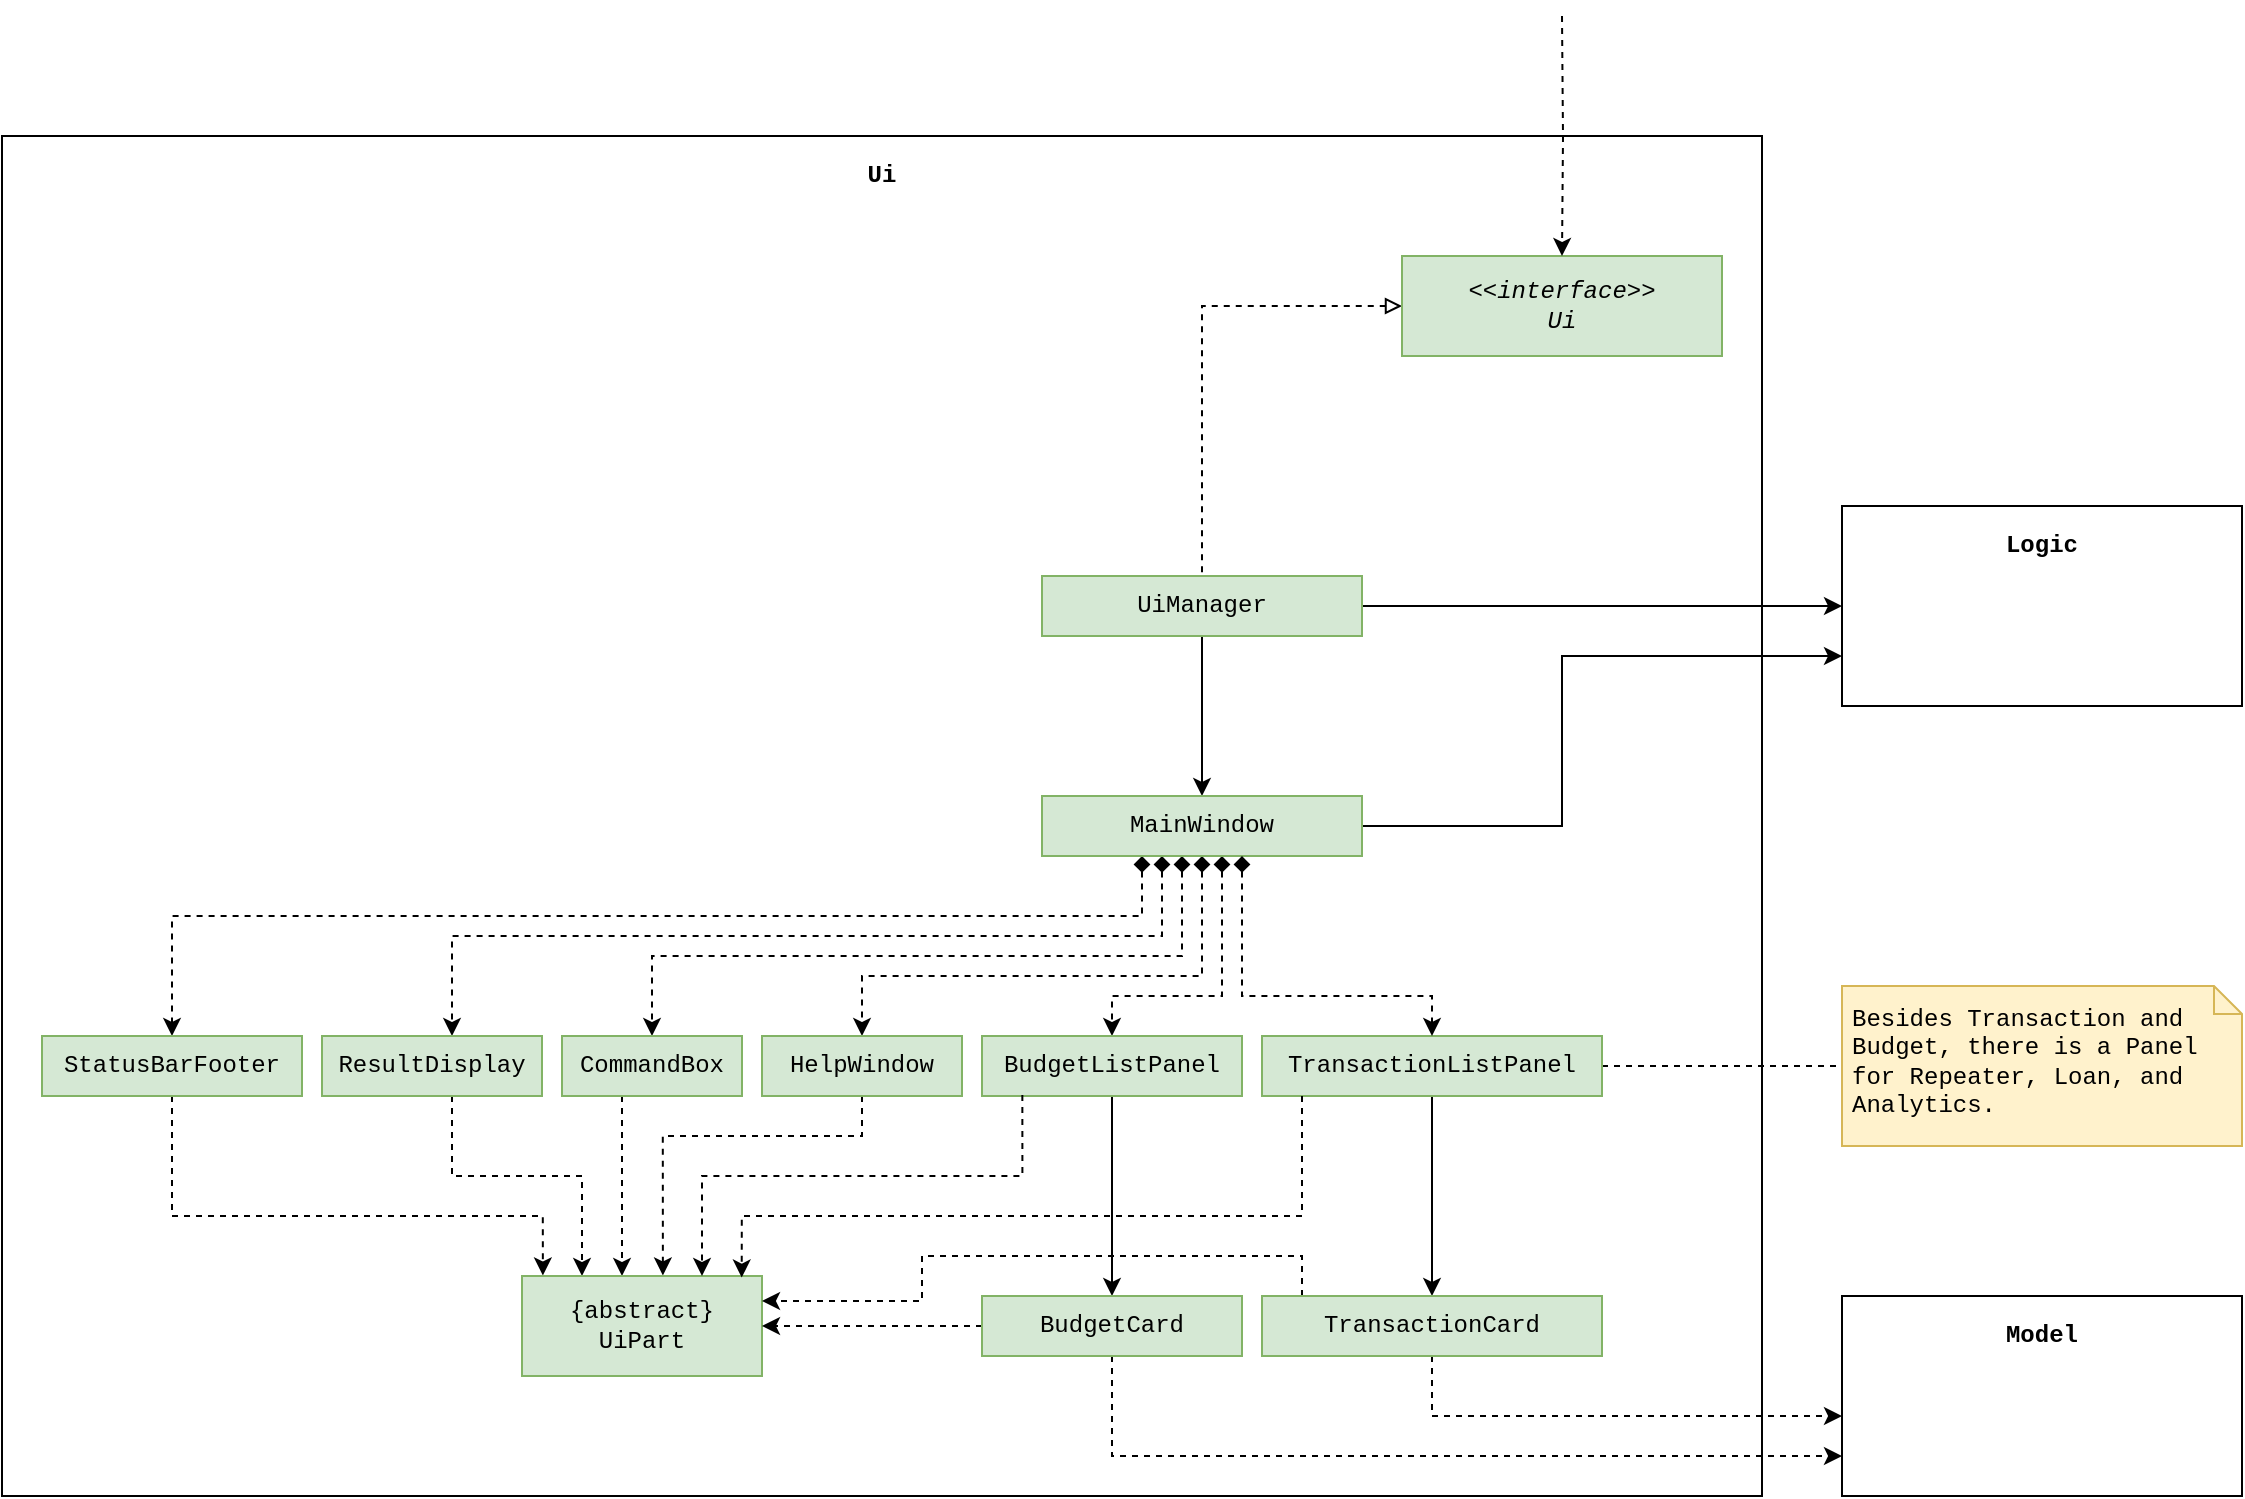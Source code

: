 <mxfile version="12.1.3" type="google" pages="1"><diagram name="Page-1" id="b5b7bab2-c9e2-2cf4-8b2a-24fd1a2a6d21"><mxGraphModel dx="1251" dy="740" grid="1" gridSize="10" guides="1" tooltips="1" connect="1" arrows="1" fold="1" page="1" pageScale="1" pageWidth="827" pageHeight="1169" background="#ffffff" math="0" shadow="0"><root><mxCell id="0"/><mxCell id="1" parent="0"/><mxCell id="HpN2ochw1OF3YIQpeDBz-59" value="" style="rounded=0;whiteSpace=wrap;html=1;fontFamily=Courier New;fillColor=none;" parent="1" vertex="1"><mxGeometry x="20" y="100" width="880" height="680" as="geometry"/></mxCell><mxCell id="HpN2ochw1OF3YIQpeDBz-2" value="Ui" style="text;html=1;strokeColor=none;fillColor=none;align=center;verticalAlign=middle;whiteSpace=wrap;rounded=0;fontStyle=1;fontFamily=Courier New;" parent="1" vertex="1"><mxGeometry x="440" y="110" width="40" height="20" as="geometry"/></mxCell><mxCell id="HpN2ochw1OF3YIQpeDBz-40" style="edgeStyle=orthogonalEdgeStyle;rounded=0;orthogonalLoop=1;jettySize=auto;html=1;dashed=1;startArrow=block;startFill=0;endArrow=none;endFill=0;strokeWidth=1;fontFamily=Courier New;" parent="1" source="HpN2ochw1OF3YIQpeDBz-4" target="HpN2ochw1OF3YIQpeDBz-6" edge="1"><mxGeometry relative="1" as="geometry"/></mxCell><mxCell id="HpN2ochw1OF3YIQpeDBz-4" value="&lt;div&gt;&lt;i&gt;&amp;lt;&amp;lt;interface&amp;gt;&amp;gt;&lt;/i&gt;&lt;/div&gt;&lt;div&gt;&lt;i&gt;Ui&lt;br&gt;&lt;/i&gt;&lt;/div&gt;" style="rounded=0;whiteSpace=wrap;html=1;fillColor=#d5e8d4;strokeColor=#82b366;fontFamily=Courier New;" parent="1" vertex="1"><mxGeometry x="720" y="160" width="160" height="50" as="geometry"/></mxCell><mxCell id="r03jo_bx--IlwOOlz5eJ-1" style="edgeStyle=orthogonalEdgeStyle;rounded=0;orthogonalLoop=1;jettySize=auto;html=1;entryX=0;entryY=0.5;entryDx=0;entryDy=0;" edge="1" parent="1" source="HpN2ochw1OF3YIQpeDBz-6" target="HpN2ochw1OF3YIQpeDBz-107"><mxGeometry relative="1" as="geometry"/></mxCell><mxCell id="r03jo_bx--IlwOOlz5eJ-2" style="edgeStyle=orthogonalEdgeStyle;rounded=0;orthogonalLoop=1;jettySize=auto;html=1;" edge="1" parent="1" source="HpN2ochw1OF3YIQpeDBz-6" target="HpN2ochw1OF3YIQpeDBz-12"><mxGeometry relative="1" as="geometry"/></mxCell><mxCell id="HpN2ochw1OF3YIQpeDBz-6" value="UiManager" style="rounded=0;whiteSpace=wrap;html=1;fillColor=#d5e8d4;strokeColor=#82b366;fontFamily=Courier New;" parent="1" vertex="1"><mxGeometry x="540" y="320" width="160" height="30" as="geometry"/></mxCell><mxCell id="HpN2ochw1OF3YIQpeDBz-49" style="rounded=0;orthogonalLoop=1;jettySize=auto;html=1;entryX=0.5;entryY=0;entryDx=0;entryDy=0;dashed=1;startArrow=diamond;startFill=1;endArrow=classic;endFill=1;strokeWidth=1;fontFamily=Courier New;edgeStyle=orthogonalEdgeStyle;" parent="1" source="HpN2ochw1OF3YIQpeDBz-12" target="HpN2ochw1OF3YIQpeDBz-13" edge="1"><mxGeometry relative="1" as="geometry"><Array as="points"><mxPoint x="590" y="490"/><mxPoint x="105" y="490"/></Array></mxGeometry></mxCell><mxCell id="HpN2ochw1OF3YIQpeDBz-50" style="rounded=0;orthogonalLoop=1;jettySize=auto;html=1;dashed=1;startArrow=diamond;startFill=1;endArrow=classic;endFill=1;strokeWidth=1;fontFamily=Courier New;edgeStyle=orthogonalEdgeStyle;" parent="1" source="HpN2ochw1OF3YIQpeDBz-12" target="HpN2ochw1OF3YIQpeDBz-15" edge="1"><mxGeometry relative="1" as="geometry"><Array as="points"><mxPoint x="600" y="500"/><mxPoint x="245" y="500"/></Array></mxGeometry></mxCell><mxCell id="HpN2ochw1OF3YIQpeDBz-52" style="rounded=0;orthogonalLoop=1;jettySize=auto;html=1;dashed=1;startArrow=diamond;startFill=1;endArrow=classic;endFill=1;strokeWidth=1;fontFamily=Courier New;strokeColor=#000000;edgeStyle=orthogonalEdgeStyle;" parent="1" source="HpN2ochw1OF3YIQpeDBz-12" target="HpN2ochw1OF3YIQpeDBz-16" edge="1"><mxGeometry relative="1" as="geometry"><Array as="points"><mxPoint x="610" y="510"/><mxPoint x="345" y="510"/></Array></mxGeometry></mxCell><mxCell id="HpN2ochw1OF3YIQpeDBz-53" style="rounded=0;orthogonalLoop=1;jettySize=auto;html=1;dashed=1;startArrow=diamond;startFill=1;endArrow=classic;endFill=1;strokeWidth=1;fontFamily=Courier New;edgeStyle=orthogonalEdgeStyle;" parent="1" source="HpN2ochw1OF3YIQpeDBz-12" target="HpN2ochw1OF3YIQpeDBz-17" edge="1"><mxGeometry relative="1" as="geometry"><Array as="points"><mxPoint x="620" y="520"/><mxPoint x="450" y="520"/></Array></mxGeometry></mxCell><mxCell id="r03jo_bx--IlwOOlz5eJ-3" style="edgeStyle=orthogonalEdgeStyle;rounded=0;orthogonalLoop=1;jettySize=auto;html=1;entryX=0;entryY=0.75;entryDx=0;entryDy=0;" edge="1" parent="1" source="HpN2ochw1OF3YIQpeDBz-12" target="HpN2ochw1OF3YIQpeDBz-107"><mxGeometry relative="1" as="geometry"><Array as="points"><mxPoint x="800" y="445"/><mxPoint x="800" y="360"/></Array></mxGeometry></mxCell><mxCell id="r03jo_bx--IlwOOlz5eJ-10" style="edgeStyle=orthogonalEdgeStyle;rounded=0;orthogonalLoop=1;jettySize=auto;html=1;startArrow=diamond;startFill=1;endArrow=classic;endFill=1;dashed=1;" edge="1" parent="1" source="HpN2ochw1OF3YIQpeDBz-12" target="r03jo_bx--IlwOOlz5eJ-7"><mxGeometry relative="1" as="geometry"><Array as="points"><mxPoint x="630" y="530"/><mxPoint x="575" y="530"/></Array></mxGeometry></mxCell><mxCell id="HpN2ochw1OF3YIQpeDBz-12" value="MainWindow" style="rounded=0;whiteSpace=wrap;html=1;fillColor=#d5e8d4;strokeColor=#82b366;fontFamily=Courier New;" parent="1" vertex="1"><mxGeometry x="540" y="430" width="160" height="30" as="geometry"/></mxCell><mxCell id="HpN2ochw1OF3YIQpeDBz-55" style="rounded=0;orthogonalLoop=1;jettySize=auto;html=1;dashed=1;startArrow=none;startFill=0;endArrow=classic;endFill=1;strokeWidth=1;fontFamily=Courier New;edgeStyle=orthogonalEdgeStyle;entryX=0.087;entryY=-0.005;entryDx=0;entryDy=0;entryPerimeter=0;" parent="1" source="HpN2ochw1OF3YIQpeDBz-13" target="HpN2ochw1OF3YIQpeDBz-20" edge="1"><mxGeometry relative="1" as="geometry"><Array as="points"><mxPoint x="105" y="640"/><mxPoint x="290" y="640"/></Array><mxPoint x="290" y="669" as="targetPoint"/></mxGeometry></mxCell><mxCell id="HpN2ochw1OF3YIQpeDBz-13" value="StatusBarFooter" style="rounded=0;whiteSpace=wrap;html=1;fillColor=#d5e8d4;strokeColor=#82b366;fontFamily=Courier New;" parent="1" vertex="1"><mxGeometry x="40" y="550" width="130" height="30" as="geometry"/></mxCell><mxCell id="HpN2ochw1OF3YIQpeDBz-57" style="edgeStyle=orthogonalEdgeStyle;rounded=0;orthogonalLoop=1;jettySize=auto;html=1;dashed=1;startArrow=none;startFill=0;endArrow=classic;endFill=1;strokeColor=#000000;strokeWidth=1;fontFamily=Courier New;entryX=0.25;entryY=0;entryDx=0;entryDy=0;" parent="1" source="HpN2ochw1OF3YIQpeDBz-15" target="HpN2ochw1OF3YIQpeDBz-20" edge="1"><mxGeometry relative="1" as="geometry"><Array as="points"><mxPoint x="245" y="620"/><mxPoint x="310" y="620"/></Array><mxPoint x="310" y="669" as="targetPoint"/></mxGeometry></mxCell><mxCell id="HpN2ochw1OF3YIQpeDBz-15" value="ResultDisplay" style="rounded=0;whiteSpace=wrap;html=1;fillColor=#d5e8d4;strokeColor=#82b366;fontFamily=Courier New;" parent="1" vertex="1"><mxGeometry x="180" y="550" width="110" height="30" as="geometry"/></mxCell><mxCell id="r03jo_bx--IlwOOlz5eJ-6" style="edgeStyle=orthogonalEdgeStyle;rounded=0;orthogonalLoop=1;jettySize=auto;html=1;startArrow=none;startFill=0;dashed=1;" edge="1" parent="1" source="HpN2ochw1OF3YIQpeDBz-16"><mxGeometry relative="1" as="geometry"><mxPoint x="330" y="670" as="targetPoint"/><Array as="points"><mxPoint x="330" y="670"/></Array></mxGeometry></mxCell><mxCell id="HpN2ochw1OF3YIQpeDBz-16" value="CommandBox" style="rounded=0;whiteSpace=wrap;html=1;fillColor=#d5e8d4;strokeColor=#82b366;fontFamily=Courier New;" parent="1" vertex="1"><mxGeometry x="300" y="550" width="90" height="30" as="geometry"/></mxCell><mxCell id="HpN2ochw1OF3YIQpeDBz-58" style="edgeStyle=orthogonalEdgeStyle;rounded=0;orthogonalLoop=1;jettySize=auto;html=1;dashed=1;startArrow=none;startFill=0;endArrow=classic;endFill=1;strokeColor=#000000;strokeWidth=1;fontFamily=Courier New;entryX=0.587;entryY=-0.005;entryDx=0;entryDy=0;entryPerimeter=0;" parent="1" source="HpN2ochw1OF3YIQpeDBz-17" target="HpN2ochw1OF3YIQpeDBz-20" edge="1"><mxGeometry relative="1" as="geometry"><Array as="points"><mxPoint x="450" y="600"/><mxPoint x="350" y="600"/></Array><mxPoint x="350" y="669" as="targetPoint"/></mxGeometry></mxCell><mxCell id="HpN2ochw1OF3YIQpeDBz-17" value="HelpWindow" style="rounded=0;whiteSpace=wrap;html=1;fillColor=#d5e8d4;strokeColor=#82b366;fontFamily=Courier New;" parent="1" vertex="1"><mxGeometry x="400" y="550" width="100" height="30" as="geometry"/></mxCell><mxCell id="HpN2ochw1OF3YIQpeDBz-20" value="{abstract}&lt;br&gt;&lt;div&gt;UiPart&lt;/div&gt;" style="rounded=0;whiteSpace=wrap;html=1;fillColor=#d5e8d4;strokeColor=#82b366;fontFamily=Courier New;" parent="1" vertex="1"><mxGeometry x="280" y="670" width="120" height="50" as="geometry"/></mxCell><mxCell id="HpN2ochw1OF3YIQpeDBz-28" value="" style="edgeStyle=orthogonalEdgeStyle;rounded=0;orthogonalLoop=1;jettySize=auto;html=1;dashed=1;startArrow=none;startFill=0;endArrow=classic;endFill=1;fontFamily=Courier New;" parent="1" target="HpN2ochw1OF3YIQpeDBz-4" edge="1"><mxGeometry relative="1" as="geometry"><mxPoint x="800" y="40" as="sourcePoint"/></mxGeometry></mxCell><mxCell id="HpN2ochw1OF3YIQpeDBz-107" value="" style="rounded=0;whiteSpace=wrap;html=1;fontFamily=Courier New;fillColor=none;" parent="1" vertex="1"><mxGeometry x="940" y="285" width="200" height="100" as="geometry"/></mxCell><mxCell id="HpN2ochw1OF3YIQpeDBz-108" value="Logic" style="text;html=1;strokeColor=none;fillColor=none;align=center;verticalAlign=middle;whiteSpace=wrap;rounded=0;fontStyle=1;fontFamily=Courier New;" parent="1" vertex="1"><mxGeometry x="995" y="295" width="90" height="20" as="geometry"/></mxCell><mxCell id="r03jo_bx--IlwOOlz5eJ-9" style="edgeStyle=orthogonalEdgeStyle;rounded=0;orthogonalLoop=1;jettySize=auto;html=1;startArrow=none;startFill=0;endArrow=classic;endFill=1;" edge="1" parent="1" source="r03jo_bx--IlwOOlz5eJ-7" target="r03jo_bx--IlwOOlz5eJ-8"><mxGeometry relative="1" as="geometry"/></mxCell><mxCell id="r03jo_bx--IlwOOlz5eJ-7" value="BudgetListPanel" style="rounded=0;whiteSpace=wrap;html=1;fillColor=#d5e8d4;strokeColor=#82b366;fontFamily=Courier New;" vertex="1" parent="1"><mxGeometry x="510" y="550" width="130" height="30" as="geometry"/></mxCell><mxCell id="r03jo_bx--IlwOOlz5eJ-20" style="edgeStyle=orthogonalEdgeStyle;rounded=0;orthogonalLoop=1;jettySize=auto;html=1;startArrow=none;startFill=0;endArrow=classic;endFill=1;dashed=1;" edge="1" parent="1" source="r03jo_bx--IlwOOlz5eJ-8" target="r03jo_bx--IlwOOlz5eJ-17"><mxGeometry relative="1" as="geometry"><Array as="points"><mxPoint x="575" y="760"/></Array></mxGeometry></mxCell><mxCell id="r03jo_bx--IlwOOlz5eJ-27" style="edgeStyle=orthogonalEdgeStyle;rounded=0;orthogonalLoop=1;jettySize=auto;html=1;entryX=1;entryY=0.5;entryDx=0;entryDy=0;dashed=1;startArrow=none;startFill=0;endArrow=classic;endFill=1;" edge="1" parent="1" source="r03jo_bx--IlwOOlz5eJ-8" target="HpN2ochw1OF3YIQpeDBz-20"><mxGeometry relative="1" as="geometry"/></mxCell><mxCell id="r03jo_bx--IlwOOlz5eJ-8" value="BudgetCard" style="rounded=0;whiteSpace=wrap;html=1;fillColor=#d5e8d4;strokeColor=#82b366;fontFamily=Courier New;" vertex="1" parent="1"><mxGeometry x="510" y="680" width="130" height="30" as="geometry"/></mxCell><mxCell id="r03jo_bx--IlwOOlz5eJ-15" style="edgeStyle=orthogonalEdgeStyle;rounded=0;orthogonalLoop=1;jettySize=auto;html=1;startArrow=none;startFill=0;endArrow=classic;endFill=1;" edge="1" parent="1" source="r03jo_bx--IlwOOlz5eJ-11" target="r03jo_bx--IlwOOlz5eJ-14"><mxGeometry relative="1" as="geometry"/></mxCell><mxCell id="r03jo_bx--IlwOOlz5eJ-30" style="edgeStyle=orthogonalEdgeStyle;rounded=0;orthogonalLoop=1;jettySize=auto;html=1;exitX=1;exitY=0.5;exitDx=0;exitDy=0;entryX=0;entryY=0.5;entryDx=0;entryDy=0;entryPerimeter=0;dashed=1;startArrow=none;startFill=0;endArrow=none;endFill=0;" edge="1" parent="1" source="r03jo_bx--IlwOOlz5eJ-11" target="r03jo_bx--IlwOOlz5eJ-29"><mxGeometry relative="1" as="geometry"/></mxCell><mxCell id="r03jo_bx--IlwOOlz5eJ-11" value="TransactionListPanel" style="rounded=0;whiteSpace=wrap;html=1;fillColor=#d5e8d4;strokeColor=#82b366;fontFamily=Courier New;" vertex="1" parent="1"><mxGeometry x="650" y="550" width="170" height="30" as="geometry"/></mxCell><mxCell id="r03jo_bx--IlwOOlz5eJ-13" style="edgeStyle=orthogonalEdgeStyle;rounded=0;orthogonalLoop=1;jettySize=auto;html=1;startArrow=diamond;startFill=1;endArrow=classic;endFill=1;dashed=1;exitX=0.625;exitY=1;exitDx=0;exitDy=0;exitPerimeter=0;entryX=0.5;entryY=0;entryDx=0;entryDy=0;" edge="1" parent="1" source="HpN2ochw1OF3YIQpeDBz-12" target="r03jo_bx--IlwOOlz5eJ-11"><mxGeometry relative="1" as="geometry"><mxPoint x="640" y="470.0" as="sourcePoint"/><mxPoint x="585" y="560.0" as="targetPoint"/><Array as="points"><mxPoint x="640" y="530"/><mxPoint x="735" y="530"/></Array></mxGeometry></mxCell><mxCell id="r03jo_bx--IlwOOlz5eJ-19" style="edgeStyle=orthogonalEdgeStyle;rounded=0;orthogonalLoop=1;jettySize=auto;html=1;exitX=0.5;exitY=1;exitDx=0;exitDy=0;startArrow=none;startFill=0;endArrow=classic;endFill=1;dashed=1;" edge="1" parent="1" source="r03jo_bx--IlwOOlz5eJ-14" target="r03jo_bx--IlwOOlz5eJ-17"><mxGeometry relative="1" as="geometry"><Array as="points"><mxPoint x="735" y="740"/></Array></mxGeometry></mxCell><mxCell id="r03jo_bx--IlwOOlz5eJ-28" style="edgeStyle=orthogonalEdgeStyle;rounded=0;orthogonalLoop=1;jettySize=auto;html=1;entryX=1;entryY=0.25;entryDx=0;entryDy=0;dashed=1;startArrow=none;startFill=0;endArrow=classic;endFill=1;" edge="1" parent="1" source="r03jo_bx--IlwOOlz5eJ-14" target="HpN2ochw1OF3YIQpeDBz-20"><mxGeometry relative="1" as="geometry"><Array as="points"><mxPoint x="670" y="660"/><mxPoint x="480" y="660"/><mxPoint x="480" y="682"/></Array></mxGeometry></mxCell><mxCell id="r03jo_bx--IlwOOlz5eJ-14" value="TransactionCard" style="rounded=0;whiteSpace=wrap;html=1;fillColor=#d5e8d4;strokeColor=#82b366;fontFamily=Courier New;" vertex="1" parent="1"><mxGeometry x="650" y="680" width="170" height="30" as="geometry"/></mxCell><mxCell id="r03jo_bx--IlwOOlz5eJ-17" value="" style="rounded=0;whiteSpace=wrap;html=1;fontFamily=Courier New;fillColor=none;" vertex="1" parent="1"><mxGeometry x="940" y="680" width="200" height="100" as="geometry"/></mxCell><mxCell id="r03jo_bx--IlwOOlz5eJ-18" value="Model" style="text;html=1;strokeColor=none;fillColor=none;align=center;verticalAlign=middle;whiteSpace=wrap;rounded=0;fontStyle=1;fontFamily=Courier New;" vertex="1" parent="1"><mxGeometry x="995" y="690" width="90" height="20" as="geometry"/></mxCell><mxCell id="r03jo_bx--IlwOOlz5eJ-22" style="edgeStyle=orthogonalEdgeStyle;rounded=0;orthogonalLoop=1;jettySize=auto;html=1;dashed=1;startArrow=none;startFill=0;endArrow=classic;endFill=1;strokeColor=#000000;strokeWidth=1;fontFamily=Courier New;entryX=0.75;entryY=0;entryDx=0;entryDy=0;" edge="1" parent="1" target="HpN2ochw1OF3YIQpeDBz-20"><mxGeometry relative="1" as="geometry"><Array as="points"><mxPoint x="530" y="620"/><mxPoint x="370" y="620"/></Array><mxPoint x="530.176" y="579.5" as="sourcePoint"/><mxPoint x="370" y="668" as="targetPoint"/></mxGeometry></mxCell><mxCell id="r03jo_bx--IlwOOlz5eJ-25" style="edgeStyle=orthogonalEdgeStyle;rounded=0;orthogonalLoop=1;jettySize=auto;html=1;dashed=1;startArrow=none;startFill=0;endArrow=classic;endFill=1;strokeColor=#000000;strokeWidth=1;fontFamily=Courier New;entryX=0.75;entryY=0;entryDx=0;entryDy=0;" edge="1" parent="1"><mxGeometry relative="1" as="geometry"><Array as="points"><mxPoint x="670" y="580"/><mxPoint x="670" y="640"/><mxPoint x="390" y="640"/></Array><mxPoint x="670" y="580" as="sourcePoint"/><mxPoint x="389.857" y="670.786" as="targetPoint"/></mxGeometry></mxCell><mxCell id="r03jo_bx--IlwOOlz5eJ-29" value="Besides Transaction and Budget, there is a Panel for Repeater, Loan, and Analytics." style="shape=note;whiteSpace=wrap;html=1;size=14;verticalAlign=top;align=left;spacingTop=0;fillColor=#fff2cc;fontFamily=Courier New;strokeColor=#d6b656;shadow=0;spacing=5;spacingLeft=0;" vertex="1" parent="1"><mxGeometry x="940" y="525" width="200" height="80" as="geometry"/></mxCell></root></mxGraphModel></diagram></mxfile>

